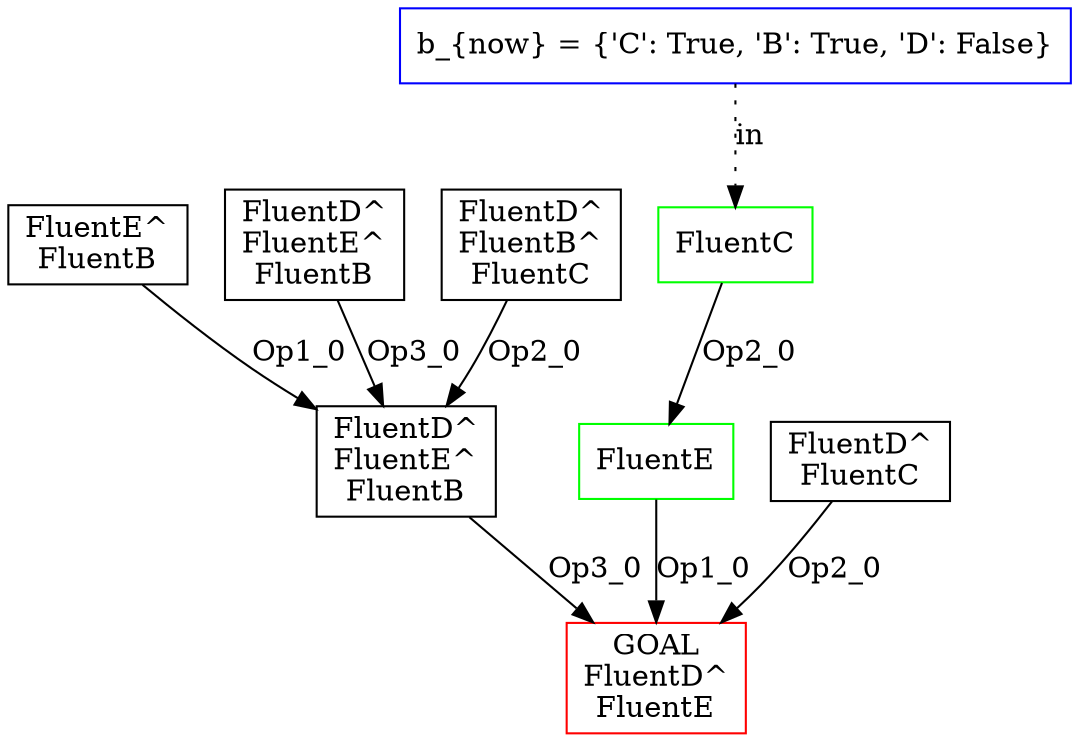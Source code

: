 digraph planningTree {
	r0 [label="GOAL
FluentD^\nFluentE", shape=box, color=red];
	r1 [label="FluentD^\nFluentE^\nFluentB", shape=box];
	r1 -> r0 [label="Op3_0"];
	r2 [label="FluentE", shape=box];
	r2 -> r0 [label="Op1_0"];
	r3 [label="FluentD^\nFluentC", shape=box];
	r3 -> r0 [label="Op2_0"];
	r4 [label="FluentE^\nFluentB", shape=box];
	r4 -> r1 [label="Op1_0"];
	r5 [label="FluentD^\nFluentE^\nFluentB", shape=box];
	r5 -> r1 [label="Op3_0"];
	r6 [label="FluentD^\nFluentB^\nFluentC", shape=box];
	r6 -> r1 [label="Op2_0"];
	r7 [label="FluentC", shape=box];
	r7 -> r2 [label="Op2_0"];
	r7[color = green];
	r2[color = green];
	bnow [shape=box, color=blue, label="b_{now} = {'C': True, 'B': True, 'D': False}"];
	bnow -> r7 [label="in", style=dotted];
}
